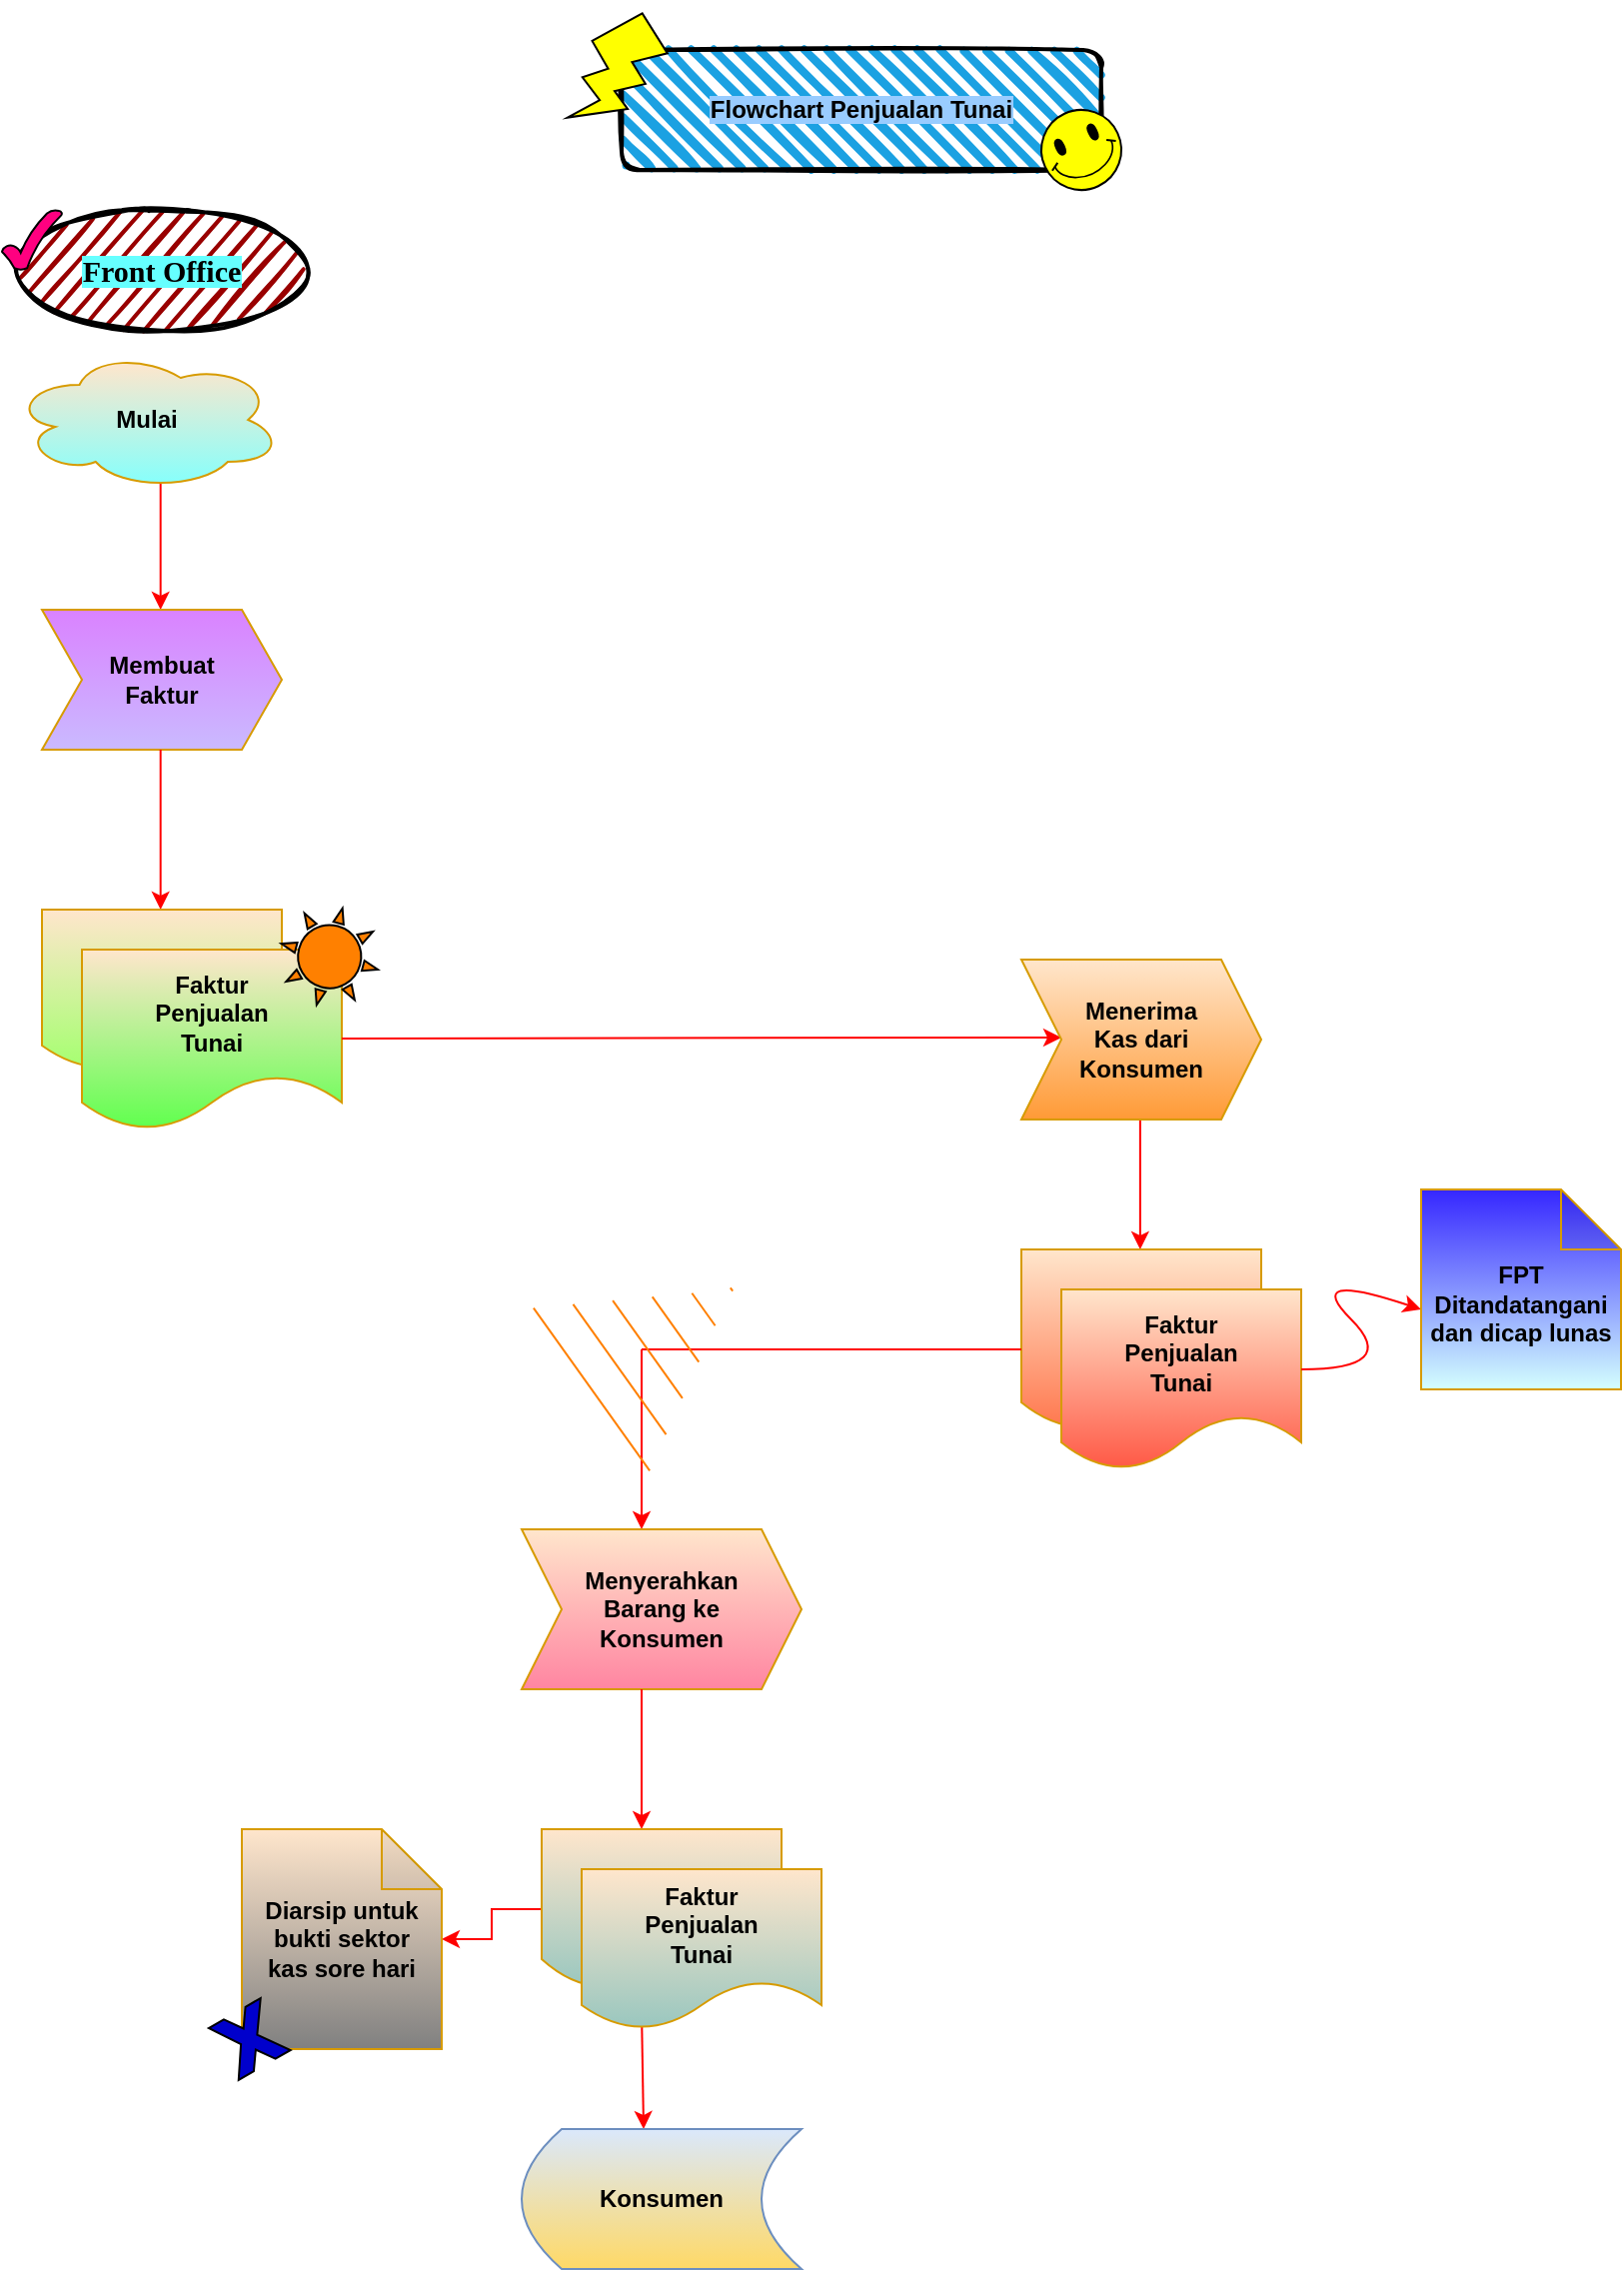 <mxfile version="24.7.8">
  <diagram name="Halaman-1" id="HrnfZUmENm2fAXA8dBIw">
    <mxGraphModel dx="888" dy="496" grid="1" gridSize="10" guides="1" tooltips="1" connect="1" arrows="1" fold="1" page="1" pageScale="10" pageWidth="827" pageHeight="1169" math="0" shadow="0">
      <root>
        <mxCell id="0" />
        <mxCell id="1" parent="0" />
        <mxCell id="lXQnQuzP0RMfpxhFZv0N-36" value="" style="endArrow=classic;html=1;rounded=0;exitX=0.369;exitY=1.013;exitDx=0;exitDy=0;exitPerimeter=0;strokeColor=#FF0000;" edge="1" parent="1">
          <mxGeometry width="50" height="50" relative="1" as="geometry">
            <mxPoint x="4700" y="1590" as="sourcePoint" />
            <mxPoint x="4701" y="1650" as="targetPoint" />
          </mxGeometry>
        </mxCell>
        <mxCell id="lXQnQuzP0RMfpxhFZv0N-25" value="" style="endArrow=classic;html=1;rounded=0;strokeColor=#FF0000;" edge="1" parent="1">
          <mxGeometry width="50" height="50" relative="1" as="geometry">
            <mxPoint x="4949.44" y="1140" as="sourcePoint" />
            <mxPoint x="4949.44" y="1210" as="targetPoint" />
          </mxGeometry>
        </mxCell>
        <mxCell id="lXQnQuzP0RMfpxhFZv0N-16" value="" style="endArrow=classic;html=1;rounded=0;strokeColor=#FF0000;" edge="1" parent="1">
          <mxGeometry width="50" height="50" relative="1" as="geometry">
            <mxPoint x="4459.33" y="820" as="sourcePoint" />
            <mxPoint x="4459.33" y="890" as="targetPoint" />
          </mxGeometry>
        </mxCell>
        <mxCell id="lXQnQuzP0RMfpxhFZv0N-15" value="&lt;b&gt;Mulai&lt;/b&gt;" style="ellipse;shape=cloud;whiteSpace=wrap;html=1;fillColor=#ffe6cc;strokeColor=#d79b00;gradientColor=#87FFFB;" vertex="1" parent="1">
          <mxGeometry x="4385" y="760" width="135" height="70" as="geometry" />
        </mxCell>
        <mxCell id="lXQnQuzP0RMfpxhFZv0N-17" value="&lt;b&gt;Membuat&lt;/b&gt;&lt;div&gt;&lt;b&gt;Faktur&lt;/b&gt;&lt;/div&gt;" style="shape=step;perimeter=stepPerimeter;whiteSpace=wrap;html=1;fixedSize=1;strokeColor=#d79b00;fillColor=#DA82FF;gradientColor=#CABAFF;" vertex="1" parent="1">
          <mxGeometry x="4400" y="890" width="120" height="70" as="geometry" />
        </mxCell>
        <mxCell id="lXQnQuzP0RMfpxhFZv0N-19" value="" style="endArrow=classic;html=1;rounded=0;strokeColor=#FF0000;" edge="1" parent="1">
          <mxGeometry width="50" height="50" relative="1" as="geometry">
            <mxPoint x="4459.33" y="960" as="sourcePoint" />
            <mxPoint x="4459.33" y="1040" as="targetPoint" />
          </mxGeometry>
        </mxCell>
        <mxCell id="lXQnQuzP0RMfpxhFZv0N-20" value="" style="shape=document;whiteSpace=wrap;html=1;boundedLbl=1;fillColor=#ffe6cc;strokeColor=#d79b00;gradientColor=#A5FF70;" vertex="1" parent="1">
          <mxGeometry x="4400" y="1040" width="120" height="80" as="geometry" />
        </mxCell>
        <mxCell id="lXQnQuzP0RMfpxhFZv0N-21" value="&lt;b&gt;Faktur&lt;/b&gt;&lt;div&gt;&lt;b&gt;Penjualan&lt;/b&gt;&lt;/div&gt;&lt;div&gt;&lt;b&gt;Tunai&lt;/b&gt;&lt;/div&gt;" style="shape=document;whiteSpace=wrap;html=1;boundedLbl=1;fillColor=#ffe6cc;strokeColor=#d79b00;gradientColor=#61FF4F;" vertex="1" parent="1">
          <mxGeometry x="4420" y="1060" width="130" height="90" as="geometry" />
        </mxCell>
        <mxCell id="lXQnQuzP0RMfpxhFZv0N-23" value="" style="endArrow=classic;html=1;rounded=0;strokeColor=#FF0000;" edge="1" parent="1">
          <mxGeometry width="50" height="50" relative="1" as="geometry">
            <mxPoint x="4550" y="1104.44" as="sourcePoint" />
            <mxPoint x="4910" y="1104" as="targetPoint" />
          </mxGeometry>
        </mxCell>
        <mxCell id="lXQnQuzP0RMfpxhFZv0N-24" value="&lt;b&gt;Menerima&lt;/b&gt;&lt;div&gt;&lt;b&gt;Kas dari&lt;/b&gt;&lt;/div&gt;&lt;div&gt;&lt;b&gt;Konsumen&lt;/b&gt;&lt;/div&gt;" style="shape=step;perimeter=stepPerimeter;whiteSpace=wrap;html=1;fixedSize=1;fillColor=#ffe6cc;strokeColor=#d79b00;gradientColor=#FF9A36;" vertex="1" parent="1">
          <mxGeometry x="4890" y="1065" width="120" height="80" as="geometry" />
        </mxCell>
        <mxCell id="lXQnQuzP0RMfpxhFZv0N-26" value="" style="shape=document;whiteSpace=wrap;html=1;boundedLbl=1;fillColor=#ffe6cc;strokeColor=#d79b00;gradientColor=#FF784F;" vertex="1" parent="1">
          <mxGeometry x="4890" y="1210" width="120" height="90" as="geometry" />
        </mxCell>
        <mxCell id="lXQnQuzP0RMfpxhFZv0N-27" value="&lt;b&gt;Faktur&lt;/b&gt;&lt;div&gt;&lt;b&gt;Penjualan&lt;/b&gt;&lt;/div&gt;&lt;div&gt;&lt;b&gt;Tunai&lt;/b&gt;&lt;/div&gt;" style="shape=document;whiteSpace=wrap;html=1;boundedLbl=1;fillColor=#ffe6cc;strokeColor=#d79b00;gradientColor=#FF5A47;" vertex="1" parent="1">
          <mxGeometry x="4910" y="1230" width="120" height="90" as="geometry" />
        </mxCell>
        <mxCell id="lXQnQuzP0RMfpxhFZv0N-28" value="" style="endArrow=none;html=1;rounded=0;strokeColor=#FF0000;" edge="1" parent="1">
          <mxGeometry width="50" height="50" relative="1" as="geometry">
            <mxPoint x="4700" y="1260" as="sourcePoint" />
            <mxPoint x="4890" y="1260" as="targetPoint" />
          </mxGeometry>
        </mxCell>
        <mxCell id="lXQnQuzP0RMfpxhFZv0N-29" value="" style="endArrow=classic;html=1;rounded=0;strokeColor=#FF0000;" edge="1" parent="1">
          <mxGeometry width="50" height="50" relative="1" as="geometry">
            <mxPoint x="4700" y="1260" as="sourcePoint" />
            <mxPoint x="4700" y="1350" as="targetPoint" />
          </mxGeometry>
        </mxCell>
        <mxCell id="lXQnQuzP0RMfpxhFZv0N-30" value="&lt;b&gt;Menyerahkan&lt;/b&gt;&lt;div&gt;&lt;b&gt;Barang ke&lt;/b&gt;&lt;/div&gt;&lt;div&gt;&lt;b&gt;Konsumen&lt;/b&gt;&lt;/div&gt;" style="shape=step;perimeter=stepPerimeter;whiteSpace=wrap;html=1;fixedSize=1;fillColor=#ffe6cc;strokeColor=#d79b00;gradientColor=#FF85A1;" vertex="1" parent="1">
          <mxGeometry x="4640" y="1350" width="140" height="80" as="geometry" />
        </mxCell>
        <mxCell id="lXQnQuzP0RMfpxhFZv0N-31" value="" style="endArrow=classic;html=1;rounded=0;strokeColor=#FF0000;" edge="1" parent="1">
          <mxGeometry width="50" height="50" relative="1" as="geometry">
            <mxPoint x="4700" y="1430" as="sourcePoint" />
            <mxPoint x="4700" y="1500" as="targetPoint" />
          </mxGeometry>
        </mxCell>
        <mxCell id="lXQnQuzP0RMfpxhFZv0N-40" value="" style="edgeStyle=orthogonalEdgeStyle;rounded=0;orthogonalLoop=1;jettySize=auto;html=1;strokeColor=#FF0000;" edge="1" parent="1" source="lXQnQuzP0RMfpxhFZv0N-32" target="lXQnQuzP0RMfpxhFZv0N-39">
          <mxGeometry relative="1" as="geometry" />
        </mxCell>
        <mxCell id="lXQnQuzP0RMfpxhFZv0N-32" value="" style="shape=document;whiteSpace=wrap;html=1;boundedLbl=1;size=0.375;fillColor=#ffe6cc;strokeColor=#d79b00;gradientColor=#9AC7BF;" vertex="1" parent="1">
          <mxGeometry x="4650" y="1500" width="120" height="80" as="geometry" />
        </mxCell>
        <mxCell id="lXQnQuzP0RMfpxhFZv0N-33" value="&lt;b&gt;Faktur&lt;/b&gt;&lt;div&gt;&lt;b&gt;Penjualan&lt;/b&gt;&lt;/div&gt;&lt;div&gt;&lt;b&gt;Tunai&lt;/b&gt;&lt;/div&gt;" style="shape=document;whiteSpace=wrap;html=1;boundedLbl=1;fillColor=#ffe6cc;strokeColor=#d79b00;gradientColor=#9AC7BF;" vertex="1" parent="1">
          <mxGeometry x="4670" y="1520" width="120" height="80" as="geometry" />
        </mxCell>
        <mxCell id="lXQnQuzP0RMfpxhFZv0N-37" value="&lt;b&gt;Konsumen&lt;/b&gt;" style="shape=dataStorage;whiteSpace=wrap;html=1;fixedSize=1;fillColor=#dae8fc;strokeColor=#6c8ebf;gradientColor=#FFD966;" vertex="1" parent="1">
          <mxGeometry x="4640" y="1650" width="140" height="70" as="geometry" />
        </mxCell>
        <mxCell id="lXQnQuzP0RMfpxhFZv0N-39" value="&lt;b&gt;Diarsip untuk bukti sektor&lt;/b&gt;&lt;div&gt;&lt;b&gt;kas sore hari&lt;/b&gt;&lt;/div&gt;" style="shape=note;whiteSpace=wrap;html=1;backgroundOutline=1;darkOpacity=0.05;fillColor=#ffe6cc;strokeColor=#d79b00;gradientColor=#808080;" vertex="1" parent="1">
          <mxGeometry x="4500" y="1500" width="100" height="110" as="geometry" />
        </mxCell>
        <mxCell id="lXQnQuzP0RMfpxhFZv0N-43" value="" style="curved=1;endArrow=classic;html=1;rounded=0;strokeColor=#FF0000;" edge="1" parent="1">
          <mxGeometry width="50" height="50" relative="1" as="geometry">
            <mxPoint x="5030" y="1270" as="sourcePoint" />
            <mxPoint x="5090" y="1240" as="targetPoint" />
            <Array as="points">
              <mxPoint x="5080" y="1270" />
              <mxPoint x="5030" y="1220" />
            </Array>
          </mxGeometry>
        </mxCell>
        <mxCell id="lXQnQuzP0RMfpxhFZv0N-44" value="&lt;div&gt;&lt;b&gt;&lt;br&gt;&lt;/b&gt;&lt;/div&gt;&lt;b&gt;FPT&lt;/b&gt;&lt;div&gt;&lt;b&gt;Ditandatangani&lt;/b&gt;&lt;/div&gt;&lt;div&gt;&lt;b&gt;dan dicap lunas&lt;/b&gt;&lt;/div&gt;" style="shape=note;whiteSpace=wrap;html=1;backgroundOutline=1;darkOpacity=0.05;fillColor=#3526FF;strokeColor=#d79b00;gradientColor=#D4FFFE;" vertex="1" parent="1">
          <mxGeometry x="5090" y="1180" width="100" height="100" as="geometry" />
        </mxCell>
        <mxCell id="lXQnQuzP0RMfpxhFZv0N-45" value="&lt;b&gt;&lt;font face=&quot;Verdana&quot; style=&quot;font-size: 15px; background-color: rgb(102, 255, 255);&quot;&gt;Front Office&lt;/font&gt;&lt;/b&gt;" style="ellipse;whiteSpace=wrap;html=1;strokeWidth=2;fillWeight=2;hachureGap=8;fillColor=#990000;fillStyle=dots;sketch=1;" vertex="1" parent="1">
          <mxGeometry x="4390" y="690" width="140" height="60" as="geometry" />
        </mxCell>
        <mxCell id="lXQnQuzP0RMfpxhFZv0N-52" value="&lt;b style=&quot;background-color: rgb(153, 204, 255);&quot;&gt;Flowchart Penjualan Tunai&lt;/b&gt;" style="rounded=1;whiteSpace=wrap;html=1;strokeWidth=2;fillWeight=4;hachureGap=8;hachureAngle=45;fillColor=#1ba1e2;sketch=1;" vertex="1" parent="1">
          <mxGeometry x="4690" y="610" width="240" height="60" as="geometry" />
        </mxCell>
        <mxCell id="lXQnQuzP0RMfpxhFZv0N-54" value="" style="verticalLabelPosition=bottom;verticalAlign=top;html=1;shape=mxgraph.basic.smiley;rotation=-25;fillColor=#FFFF00;" vertex="1" parent="1">
          <mxGeometry x="4900" y="640" width="40" height="40" as="geometry" />
        </mxCell>
        <mxCell id="lXQnQuzP0RMfpxhFZv0N-55" value="" style="verticalLabelPosition=bottom;verticalAlign=top;html=1;shape=mxgraph.basic.flash;rotation=15;fillColor=#FFFF00;" vertex="1" parent="1">
          <mxGeometry x="4670" y="590" width="40" height="60" as="geometry" />
        </mxCell>
        <mxCell id="lXQnQuzP0RMfpxhFZv0N-56" value="" style="verticalLabelPosition=bottom;verticalAlign=top;html=1;shape=mxgraph.basic.tick;fillColor=#FF0080;" vertex="1" parent="1">
          <mxGeometry x="4380" y="690" width="30" height="30" as="geometry" />
        </mxCell>
        <mxCell id="lXQnQuzP0RMfpxhFZv0N-57" value="" style="verticalLabelPosition=bottom;verticalAlign=top;html=1;shape=mxgraph.basic.sun;rotation=15;fillColor=#FF8000;" vertex="1" parent="1">
          <mxGeometry x="4518.88" y="1038.54" width="50" height="50" as="geometry" />
        </mxCell>
        <mxCell id="lXQnQuzP0RMfpxhFZv0N-58" value="" style="verticalLabelPosition=bottom;verticalAlign=top;html=1;shape=mxgraph.basic.x;rotation=-30;fillColor=#0000CC;" vertex="1" parent="1">
          <mxGeometry x="4488.88" y="1590" width="30" height="30" as="geometry" />
        </mxCell>
        <mxCell id="lXQnQuzP0RMfpxhFZv0N-59" value="" style="shape=mxgraph.arrows2.wedgeArrowDashed2;html=1;bendable=0;startWidth=50;stepSize=15;rounded=0;strokeColor=#FF8000;" edge="1" parent="1">
          <mxGeometry width="100" height="100" relative="1" as="geometry">
            <mxPoint x="4675" y="1280" as="sourcePoint" />
            <mxPoint x="4745" y="1230" as="targetPoint" />
          </mxGeometry>
        </mxCell>
      </root>
    </mxGraphModel>
  </diagram>
</mxfile>
